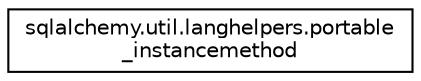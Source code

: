 digraph "Graphical Class Hierarchy"
{
 // LATEX_PDF_SIZE
  edge [fontname="Helvetica",fontsize="10",labelfontname="Helvetica",labelfontsize="10"];
  node [fontname="Helvetica",fontsize="10",shape=record];
  rankdir="LR";
  Node0 [label="sqlalchemy.util.langhelpers.portable\l_instancemethod",height=0.2,width=0.4,color="black", fillcolor="white", style="filled",URL="$classsqlalchemy_1_1util_1_1langhelpers_1_1portable__instancemethod.html",tooltip=" "];
}
